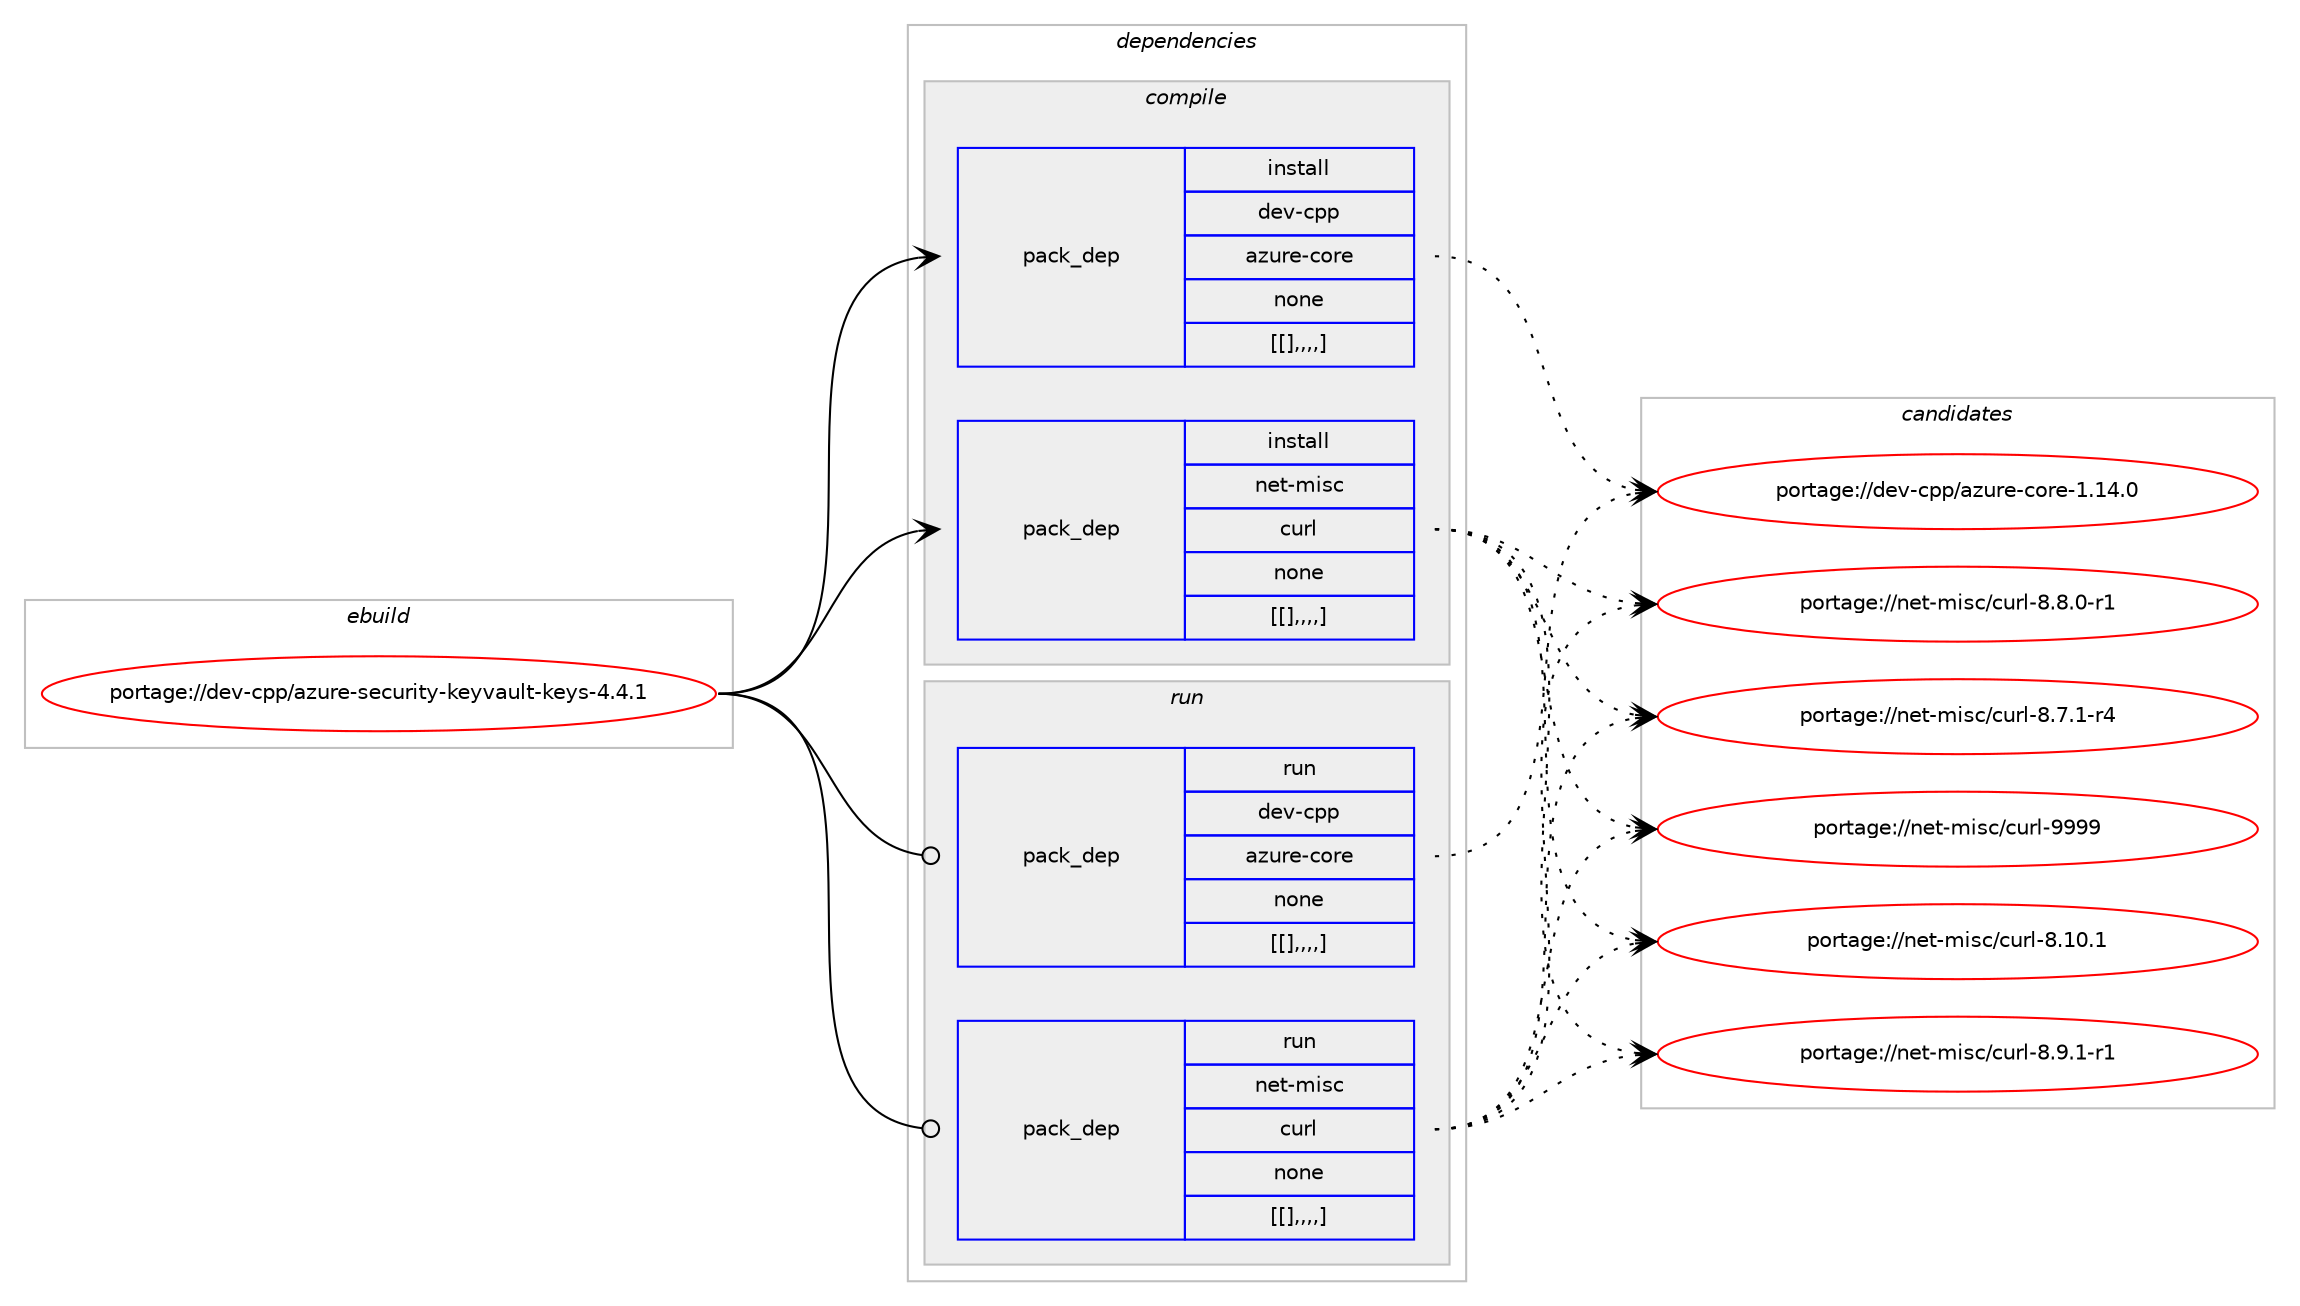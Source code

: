digraph prolog {

# *************
# Graph options
# *************

newrank=true;
concentrate=true;
compound=true;
graph [rankdir=LR,fontname=Helvetica,fontsize=10,ranksep=1.5];#, ranksep=2.5, nodesep=0.2];
edge  [arrowhead=vee];
node  [fontname=Helvetica,fontsize=10];

# **********
# The ebuild
# **********

subgraph cluster_leftcol {
color=gray;
label=<<i>ebuild</i>>;
id [label="portage://dev-cpp/azure-security-keyvault-keys-4.4.1", color=red, width=4, href="../dev-cpp/azure-security-keyvault-keys-4.4.1.svg"];
}

# ****************
# The dependencies
# ****************

subgraph cluster_midcol {
color=gray;
label=<<i>dependencies</i>>;
subgraph cluster_compile {
fillcolor="#eeeeee";
style=filled;
label=<<i>compile</i>>;
subgraph pack49299 {
dependency68825 [label=<<TABLE BORDER="0" CELLBORDER="1" CELLSPACING="0" CELLPADDING="4" WIDTH="220"><TR><TD ROWSPAN="6" CELLPADDING="30">pack_dep</TD></TR><TR><TD WIDTH="110">install</TD></TR><TR><TD>dev-cpp</TD></TR><TR><TD>azure-core</TD></TR><TR><TD>none</TD></TR><TR><TD>[[],,,,]</TD></TR></TABLE>>, shape=none, color=blue];
}
id:e -> dependency68825:w [weight=20,style="solid",arrowhead="vee"];
subgraph pack49310 {
dependency68837 [label=<<TABLE BORDER="0" CELLBORDER="1" CELLSPACING="0" CELLPADDING="4" WIDTH="220"><TR><TD ROWSPAN="6" CELLPADDING="30">pack_dep</TD></TR><TR><TD WIDTH="110">install</TD></TR><TR><TD>net-misc</TD></TR><TR><TD>curl</TD></TR><TR><TD>none</TD></TR><TR><TD>[[],,,,]</TD></TR></TABLE>>, shape=none, color=blue];
}
id:e -> dependency68837:w [weight=20,style="solid",arrowhead="vee"];
}
subgraph cluster_compileandrun {
fillcolor="#eeeeee";
style=filled;
label=<<i>compile and run</i>>;
}
subgraph cluster_run {
fillcolor="#eeeeee";
style=filled;
label=<<i>run</i>>;
subgraph pack49312 {
dependency68840 [label=<<TABLE BORDER="0" CELLBORDER="1" CELLSPACING="0" CELLPADDING="4" WIDTH="220"><TR><TD ROWSPAN="6" CELLPADDING="30">pack_dep</TD></TR><TR><TD WIDTH="110">run</TD></TR><TR><TD>dev-cpp</TD></TR><TR><TD>azure-core</TD></TR><TR><TD>none</TD></TR><TR><TD>[[],,,,]</TD></TR></TABLE>>, shape=none, color=blue];
}
id:e -> dependency68840:w [weight=20,style="solid",arrowhead="odot"];
subgraph pack49344 {
dependency68871 [label=<<TABLE BORDER="0" CELLBORDER="1" CELLSPACING="0" CELLPADDING="4" WIDTH="220"><TR><TD ROWSPAN="6" CELLPADDING="30">pack_dep</TD></TR><TR><TD WIDTH="110">run</TD></TR><TR><TD>net-misc</TD></TR><TR><TD>curl</TD></TR><TR><TD>none</TD></TR><TR><TD>[[],,,,]</TD></TR></TABLE>>, shape=none, color=blue];
}
id:e -> dependency68871:w [weight=20,style="solid",arrowhead="odot"];
}
}

# **************
# The candidates
# **************

subgraph cluster_choices {
rank=same;
color=gray;
label=<<i>candidates</i>>;

subgraph choice48600 {
color=black;
nodesep=1;
choice10010111845991121124797122117114101459911111410145494649524648 [label="portage://dev-cpp/azure-core-1.14.0", color=red, width=4,href="../dev-cpp/azure-core-1.14.0.svg"];
dependency68825:e -> choice10010111845991121124797122117114101459911111410145494649524648:w [style=dotted,weight="100"];
}
subgraph choice48602 {
color=black;
nodesep=1;
choice110101116451091051159947991171141084557575757 [label="portage://net-misc/curl-9999", color=red, width=4,href="../net-misc/curl-9999.svg"];
choice1101011164510910511599479911711410845564649484649 [label="portage://net-misc/curl-8.10.1", color=red, width=4,href="../net-misc/curl-8.10.1.svg"];
choice110101116451091051159947991171141084556465746494511449 [label="portage://net-misc/curl-8.9.1-r1", color=red, width=4,href="../net-misc/curl-8.9.1-r1.svg"];
choice110101116451091051159947991171141084556465646484511449 [label="portage://net-misc/curl-8.8.0-r1", color=red, width=4,href="../net-misc/curl-8.8.0-r1.svg"];
choice110101116451091051159947991171141084556465546494511452 [label="portage://net-misc/curl-8.7.1-r4", color=red, width=4,href="../net-misc/curl-8.7.1-r4.svg"];
dependency68837:e -> choice110101116451091051159947991171141084557575757:w [style=dotted,weight="100"];
dependency68837:e -> choice1101011164510910511599479911711410845564649484649:w [style=dotted,weight="100"];
dependency68837:e -> choice110101116451091051159947991171141084556465746494511449:w [style=dotted,weight="100"];
dependency68837:e -> choice110101116451091051159947991171141084556465646484511449:w [style=dotted,weight="100"];
dependency68837:e -> choice110101116451091051159947991171141084556465546494511452:w [style=dotted,weight="100"];
}
subgraph choice48619 {
color=black;
nodesep=1;
choice10010111845991121124797122117114101459911111410145494649524648 [label="portage://dev-cpp/azure-core-1.14.0", color=red, width=4,href="../dev-cpp/azure-core-1.14.0.svg"];
dependency68840:e -> choice10010111845991121124797122117114101459911111410145494649524648:w [style=dotted,weight="100"];
}
subgraph choice48621 {
color=black;
nodesep=1;
choice110101116451091051159947991171141084557575757 [label="portage://net-misc/curl-9999", color=red, width=4,href="../net-misc/curl-9999.svg"];
choice1101011164510910511599479911711410845564649484649 [label="portage://net-misc/curl-8.10.1", color=red, width=4,href="../net-misc/curl-8.10.1.svg"];
choice110101116451091051159947991171141084556465746494511449 [label="portage://net-misc/curl-8.9.1-r1", color=red, width=4,href="../net-misc/curl-8.9.1-r1.svg"];
choice110101116451091051159947991171141084556465646484511449 [label="portage://net-misc/curl-8.8.0-r1", color=red, width=4,href="../net-misc/curl-8.8.0-r1.svg"];
choice110101116451091051159947991171141084556465546494511452 [label="portage://net-misc/curl-8.7.1-r4", color=red, width=4,href="../net-misc/curl-8.7.1-r4.svg"];
dependency68871:e -> choice110101116451091051159947991171141084557575757:w [style=dotted,weight="100"];
dependency68871:e -> choice1101011164510910511599479911711410845564649484649:w [style=dotted,weight="100"];
dependency68871:e -> choice110101116451091051159947991171141084556465746494511449:w [style=dotted,weight="100"];
dependency68871:e -> choice110101116451091051159947991171141084556465646484511449:w [style=dotted,weight="100"];
dependency68871:e -> choice110101116451091051159947991171141084556465546494511452:w [style=dotted,weight="100"];
}
}

}
